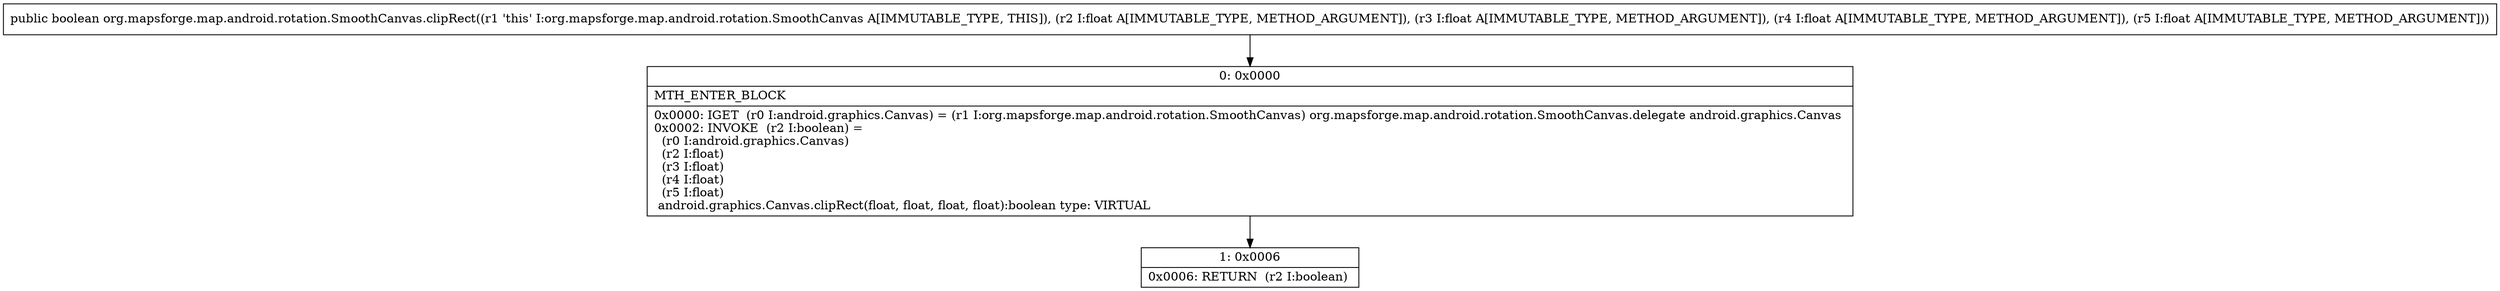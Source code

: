 digraph "CFG fororg.mapsforge.map.android.rotation.SmoothCanvas.clipRect(FFFF)Z" {
Node_0 [shape=record,label="{0\:\ 0x0000|MTH_ENTER_BLOCK\l|0x0000: IGET  (r0 I:android.graphics.Canvas) = (r1 I:org.mapsforge.map.android.rotation.SmoothCanvas) org.mapsforge.map.android.rotation.SmoothCanvas.delegate android.graphics.Canvas \l0x0002: INVOKE  (r2 I:boolean) = \l  (r0 I:android.graphics.Canvas)\l  (r2 I:float)\l  (r3 I:float)\l  (r4 I:float)\l  (r5 I:float)\l android.graphics.Canvas.clipRect(float, float, float, float):boolean type: VIRTUAL \l}"];
Node_1 [shape=record,label="{1\:\ 0x0006|0x0006: RETURN  (r2 I:boolean) \l}"];
MethodNode[shape=record,label="{public boolean org.mapsforge.map.android.rotation.SmoothCanvas.clipRect((r1 'this' I:org.mapsforge.map.android.rotation.SmoothCanvas A[IMMUTABLE_TYPE, THIS]), (r2 I:float A[IMMUTABLE_TYPE, METHOD_ARGUMENT]), (r3 I:float A[IMMUTABLE_TYPE, METHOD_ARGUMENT]), (r4 I:float A[IMMUTABLE_TYPE, METHOD_ARGUMENT]), (r5 I:float A[IMMUTABLE_TYPE, METHOD_ARGUMENT])) }"];
MethodNode -> Node_0;
Node_0 -> Node_1;
}

